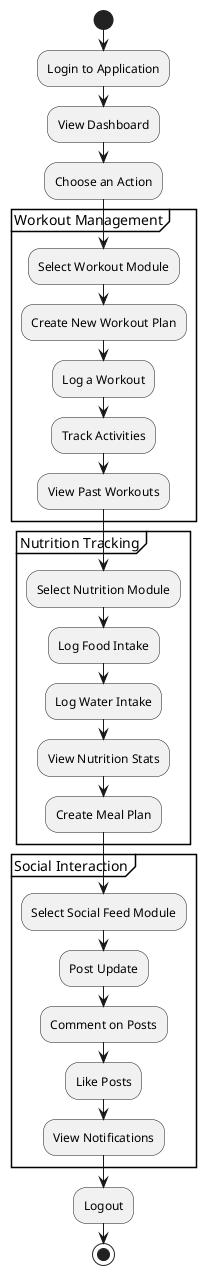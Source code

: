 @startuml ActivityView
|User|
start
:Login to Application;
:View Dashboard;

:Choose an Action;

partition "Workout Management" {
    :Select Workout Module;
    :Create New Workout Plan;
    :Log a Workout;
    :Track Activities;
    :View Past Workouts;
}

partition "Nutrition Tracking" {
    :Select Nutrition Module;
    :Log Food Intake;
    :Log Water Intake;
    :View Nutrition Stats;
    :Create Meal Plan;
}

partition "Social Interaction" {
    :Select Social Feed Module;
    :Post Update;
    :Comment on Posts;
    :Like Posts;
    :View Notifications;
}

:Logout;

stop
@enduml
